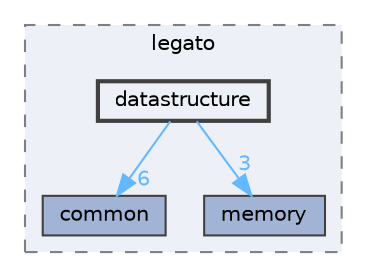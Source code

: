 digraph "C:/microchip/harmony3/gfx/middleware/legato/library/src/gfx/legato/datastructure"
{
 // INTERACTIVE_SVG=YES
 // LATEX_PDF_SIZE
  bgcolor="transparent";
  edge [fontname=Helvetica,fontsize=10,labelfontname=Helvetica,labelfontsize=10];
  node [fontname=Helvetica,fontsize=10,shape=box,height=0.2,width=0.4];
  compound=true
  subgraph clusterdir_df0e2b4cdb64d3722aa48eb6b18a67e5 {
    graph [ bgcolor="#edf0f7", pencolor="grey50", label="legato", fontname=Helvetica,fontsize=10 style="filled,dashed", URL="dir_df0e2b4cdb64d3722aa48eb6b18a67e5.html",tooltip=""]
  dir_b3f224f181338695a4734ca3080f2eb5 [label="common", fillcolor="#a2b4d6", color="grey25", style="filled", URL="dir_b3f224f181338695a4734ca3080f2eb5.html",tooltip=""];
  dir_eef5553a5c7369df9ec111a9376be40e [label="memory", fillcolor="#a2b4d6", color="grey25", style="filled", URL="dir_eef5553a5c7369df9ec111a9376be40e.html",tooltip=""];
  dir_8372a91ac24574313a1b22eb58258e4b [label="datastructure", fillcolor="#edf0f7", color="grey25", style="filled,bold", URL="dir_8372a91ac24574313a1b22eb58258e4b.html",tooltip=""];
  }
  dir_8372a91ac24574313a1b22eb58258e4b->dir_b3f224f181338695a4734ca3080f2eb5 [headlabel="6", labeldistance=1.5 headhref="dir_000031_000011.html" color="steelblue1" fontcolor="steelblue1"];
  dir_8372a91ac24574313a1b22eb58258e4b->dir_eef5553a5c7369df9ec111a9376be40e [headlabel="3", labeldistance=1.5 headhref="dir_000031_000073.html" color="steelblue1" fontcolor="steelblue1"];
}
